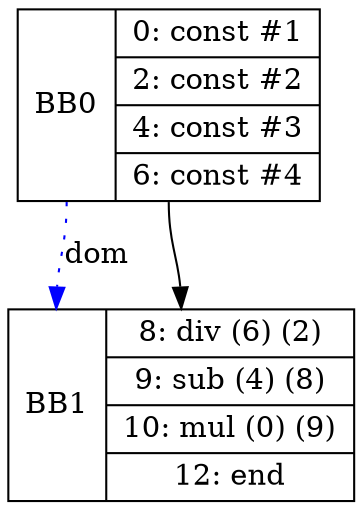 digraph G {
	bb0 [shape=record, label="<b>BB0 | { 0: const #1 | 2: const #2 | 4: const #3 | 6: const #4 }"];


	bb1 [shape=record, label="<b>BB1 | { 8: div (6) (2) | 9: sub (4) (8) | 10: mul (0) (9) | 12: end }"];
	bb0:b -> bb1:b [color=blue, style=dotted, label="dom"];


	bb0:s -> bb1:n
}